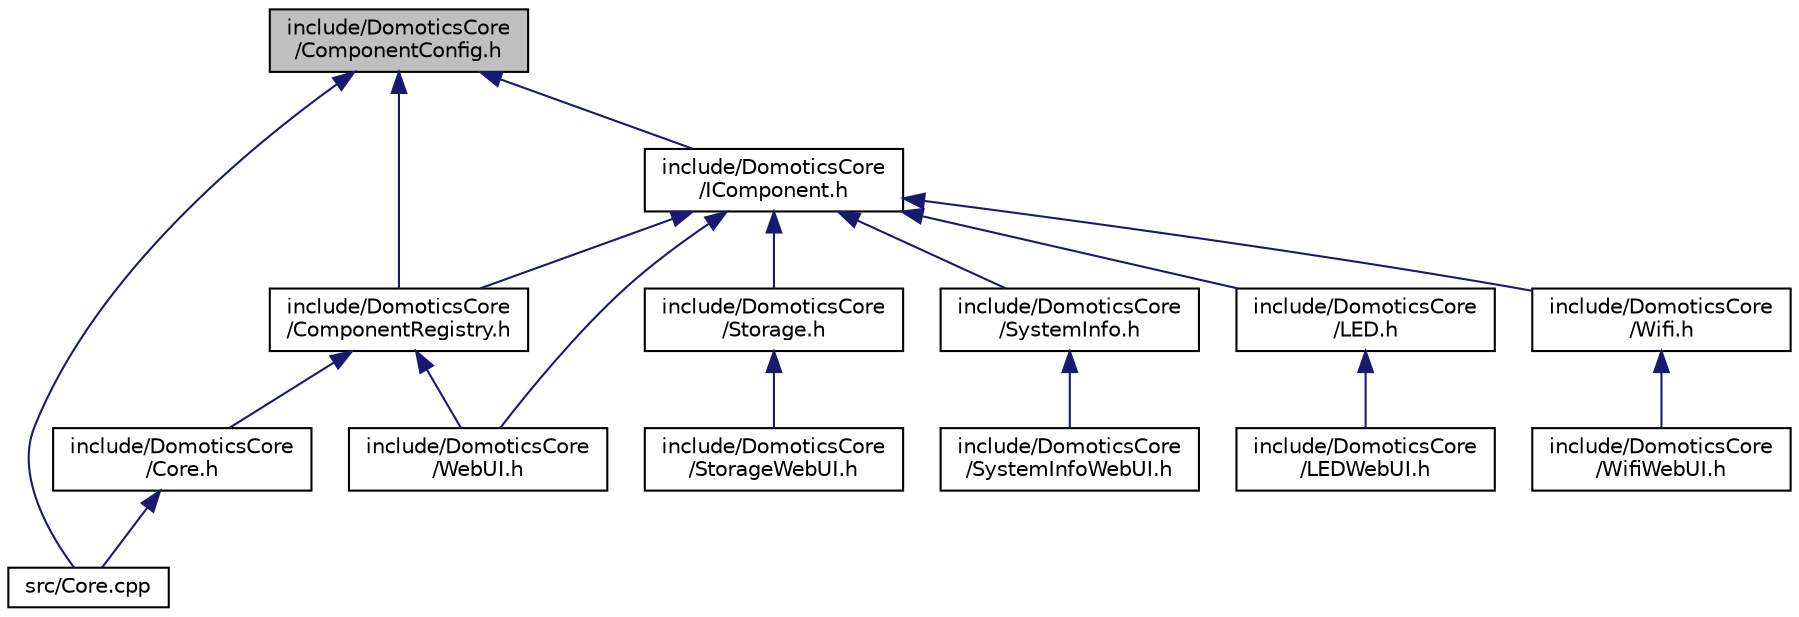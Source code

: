 digraph "include/DomoticsCore/ComponentConfig.h"
{
 // LATEX_PDF_SIZE
  edge [fontname="Helvetica",fontsize="10",labelfontname="Helvetica",labelfontsize="10"];
  node [fontname="Helvetica",fontsize="10",shape=record];
  Node1 [label="include/DomoticsCore\l/ComponentConfig.h",height=0.2,width=0.4,color="black", fillcolor="grey75", style="filled", fontcolor="black",tooltip=" "];
  Node1 -> Node2 [dir="back",color="midnightblue",fontsize="10",style="solid",fontname="Helvetica"];
  Node2 [label="include/DomoticsCore\l/ComponentRegistry.h",height=0.2,width=0.4,color="black", fillcolor="white", style="filled",URL="$ComponentRegistry_8h.html",tooltip=" "];
  Node2 -> Node3 [dir="back",color="midnightblue",fontsize="10",style="solid",fontname="Helvetica"];
  Node3 [label="include/DomoticsCore\l/Core.h",height=0.2,width=0.4,color="black", fillcolor="white", style="filled",URL="$Core_8h.html",tooltip="Declares the DomoticsCore::Core runtime responsible for component lifecycle and registry."];
  Node3 -> Node4 [dir="back",color="midnightblue",fontsize="10",style="solid",fontname="Helvetica"];
  Node4 [label="src/Core.cpp",height=0.2,width=0.4,color="black", fillcolor="white", style="filled",URL="$Core_8cpp.html",tooltip=" "];
  Node2 -> Node5 [dir="back",color="midnightblue",fontsize="10",style="solid",fontname="Helvetica"];
  Node5 [label="include/DomoticsCore\l/WebUI.h",height=0.2,width=0.4,color="black", fillcolor="white", style="filled",URL="$WebUI_8h.html",tooltip="Declares the DomoticsCore WebUI component and supporting types for dashboard integration."];
  Node1 -> Node6 [dir="back",color="midnightblue",fontsize="10",style="solid",fontname="Helvetica"];
  Node6 [label="include/DomoticsCore\l/IComponent.h",height=0.2,width=0.4,color="black", fillcolor="white", style="filled",URL="$IComponent_8h.html",tooltip=" "];
  Node6 -> Node2 [dir="back",color="midnightblue",fontsize="10",style="solid",fontname="Helvetica"];
  Node6 -> Node5 [dir="back",color="midnightblue",fontsize="10",style="solid",fontname="Helvetica"];
  Node6 -> Node7 [dir="back",color="midnightblue",fontsize="10",style="solid",fontname="Helvetica"];
  Node7 [label="include/DomoticsCore\l/Wifi.h",height=0.2,width=0.4,color="black", fillcolor="white", style="filled",URL="$Wifi_8h.html",tooltip="Declares the DomoticsCore WiFi component providing STA/AP management and async scanning."];
  Node7 -> Node8 [dir="back",color="midnightblue",fontsize="10",style="solid",fontname="Helvetica"];
  Node8 [label="include/DomoticsCore\l/WifiWebUI.h",height=0.2,width=0.4,color="black", fillcolor="white", style="filled",URL="$WifiWebUI_8h.html",tooltip=" "];
  Node6 -> Node9 [dir="back",color="midnightblue",fontsize="10",style="solid",fontname="Helvetica"];
  Node9 [label="include/DomoticsCore\l/Storage.h",height=0.2,width=0.4,color="black", fillcolor="white", style="filled",URL="$Storage_8h.html",tooltip="Declares the DomoticsCore Storage component built on ESP32 Preferences."];
  Node9 -> Node10 [dir="back",color="midnightblue",fontsize="10",style="solid",fontname="Helvetica"];
  Node10 [label="include/DomoticsCore\l/StorageWebUI.h",height=0.2,width=0.4,color="black", fillcolor="white", style="filled",URL="$StorageWebUI_8h.html",tooltip=" "];
  Node6 -> Node11 [dir="back",color="midnightblue",fontsize="10",style="solid",fontname="Helvetica"];
  Node11 [label="include/DomoticsCore\l/SystemInfo.h",height=0.2,width=0.4,color="black", fillcolor="white", style="filled",URL="$SystemInfo_8h.html",tooltip="Declares the DomoticsCore SystemInfo component for runtime diagnostics."];
  Node11 -> Node12 [dir="back",color="midnightblue",fontsize="10",style="solid",fontname="Helvetica"];
  Node12 [label="include/DomoticsCore\l/SystemInfoWebUI.h",height=0.2,width=0.4,color="black", fillcolor="white", style="filled",URL="$SystemInfoWebUI_8h.html",tooltip=" "];
  Node6 -> Node13 [dir="back",color="midnightblue",fontsize="10",style="solid",fontname="Helvetica"];
  Node13 [label="include/DomoticsCore\l/LED.h",height=0.2,width=0.4,color="black", fillcolor="white", style="filled",URL="$LED_8h.html",tooltip="Declares the DomoticsCore LED component for single-color and RGB LED control."];
  Node13 -> Node14 [dir="back",color="midnightblue",fontsize="10",style="solid",fontname="Helvetica"];
  Node14 [label="include/DomoticsCore\l/LEDWebUI.h",height=0.2,width=0.4,color="black", fillcolor="white", style="filled",URL="$LEDWebUI_8h.html",tooltip=" "];
  Node1 -> Node4 [dir="back",color="midnightblue",fontsize="10",style="solid",fontname="Helvetica"];
}
